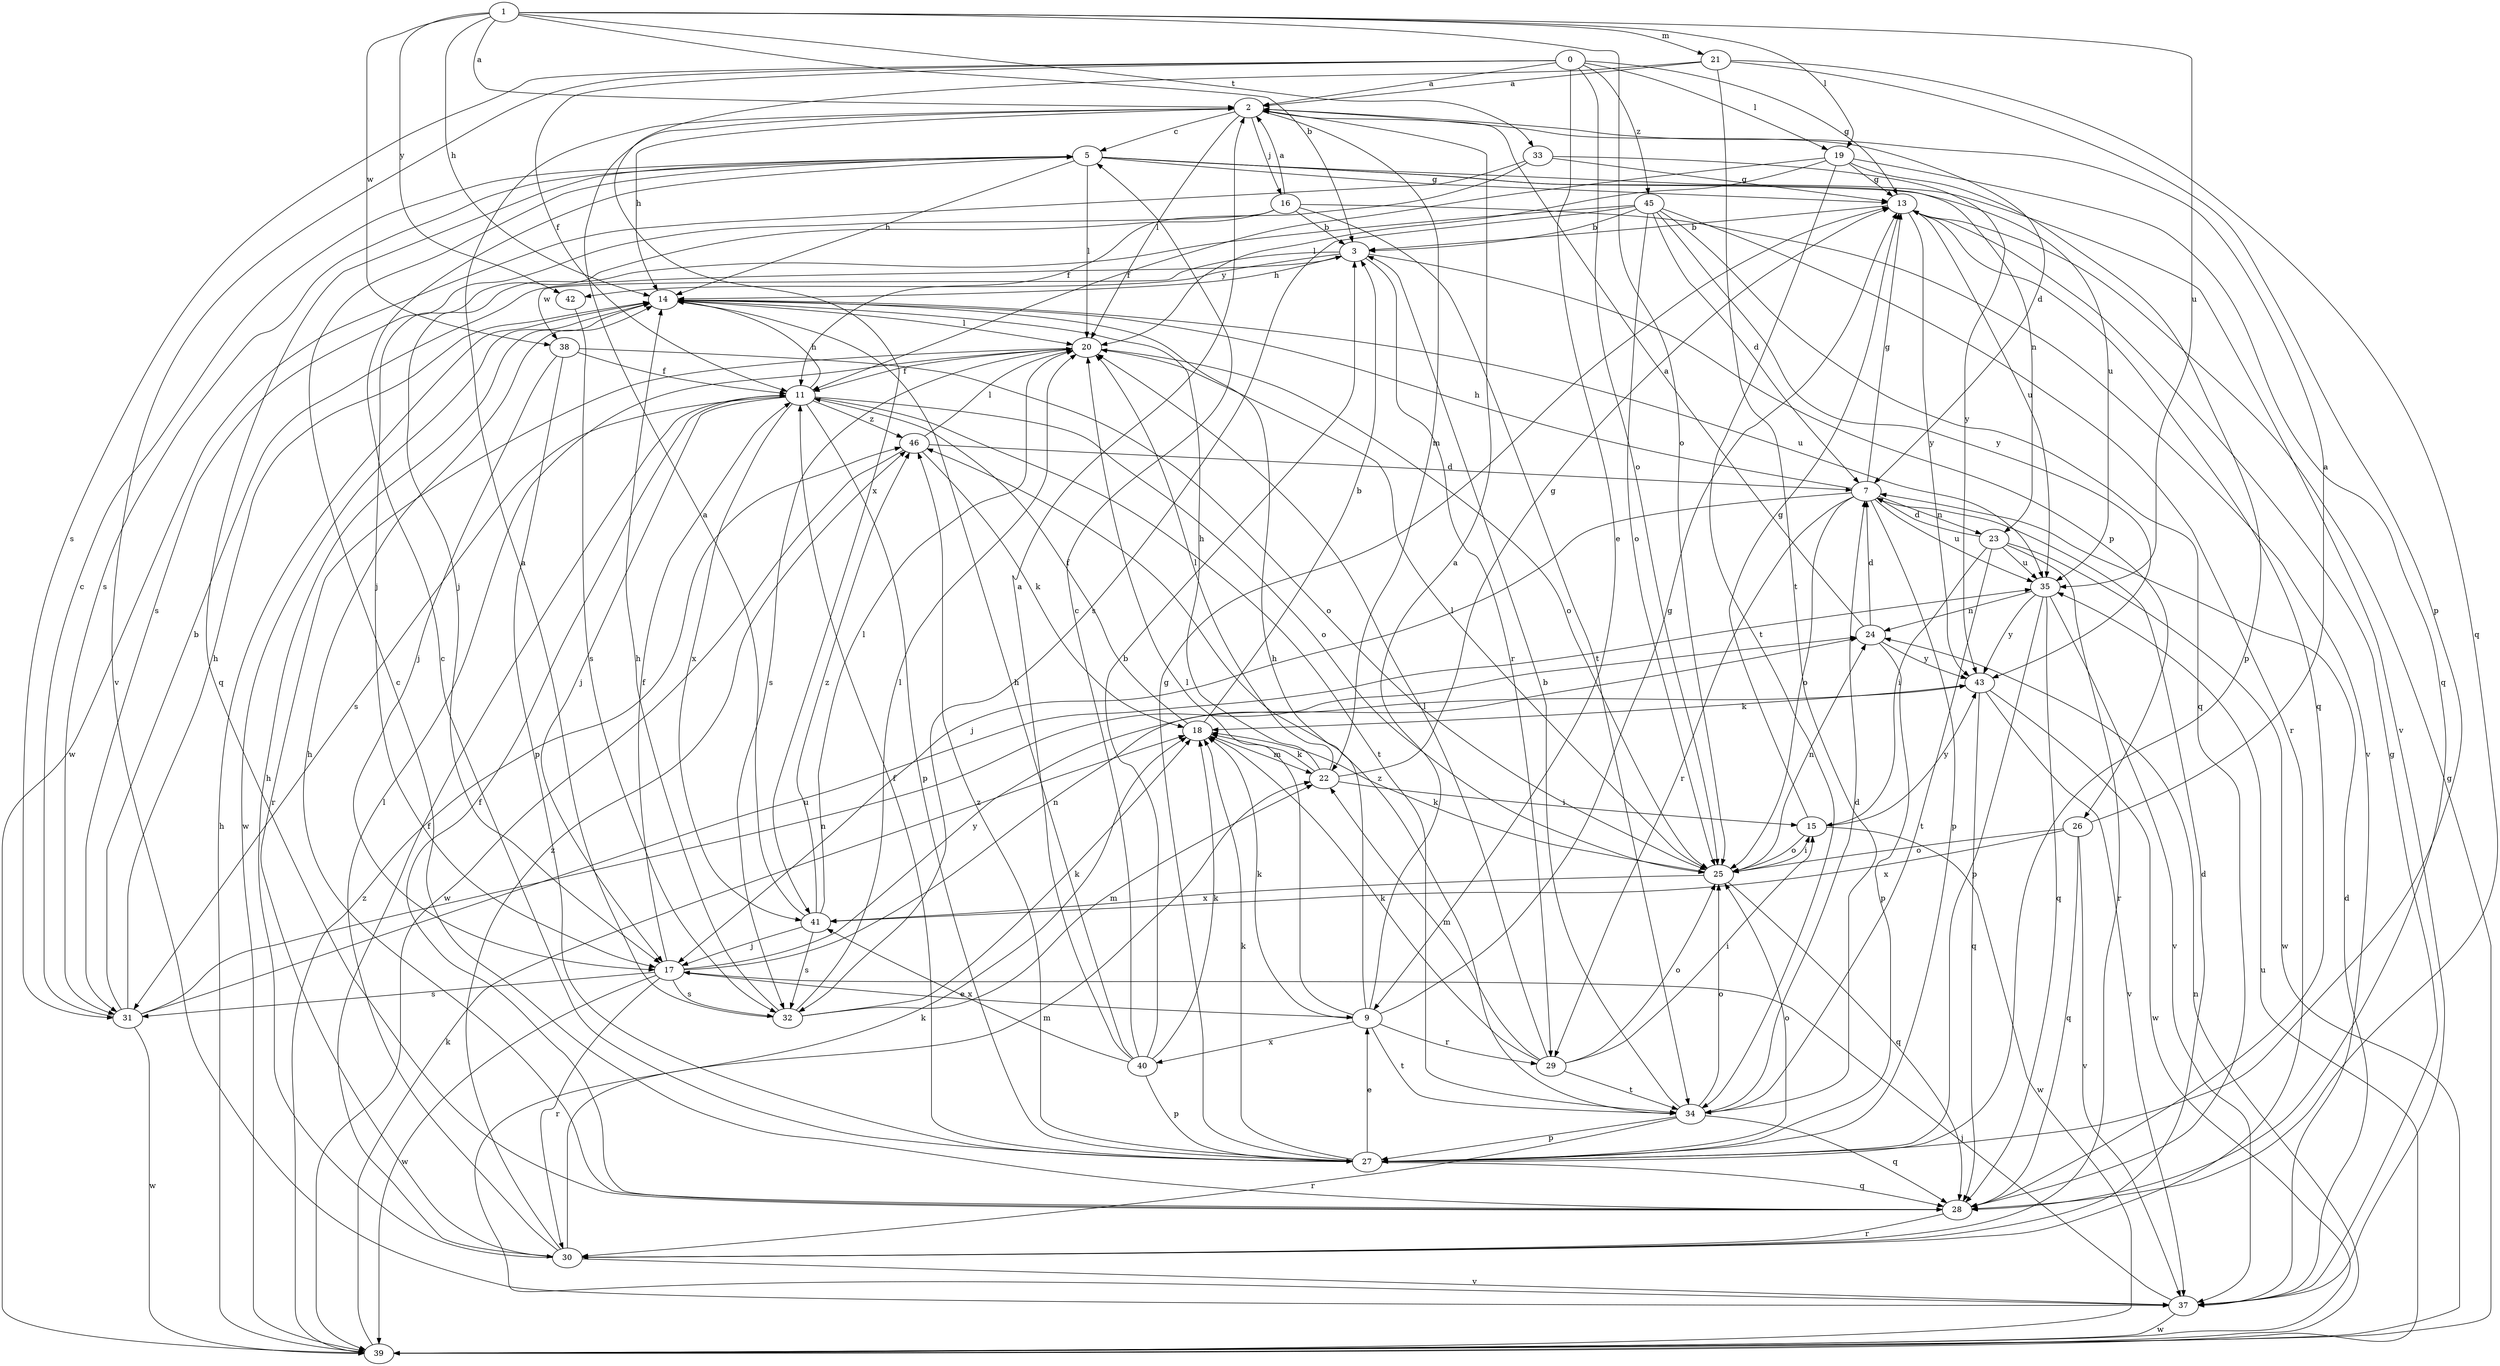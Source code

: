 strict digraph  {
0;
1;
2;
3;
5;
7;
9;
11;
13;
14;
15;
16;
17;
18;
19;
20;
21;
22;
23;
24;
25;
26;
27;
28;
29;
30;
31;
32;
33;
34;
35;
37;
38;
39;
40;
41;
42;
43;
45;
46;
0 -> 2  [label=a];
0 -> 9  [label=e];
0 -> 11  [label=f];
0 -> 13  [label=g];
0 -> 19  [label=l];
0 -> 25  [label=o];
0 -> 31  [label=s];
0 -> 37  [label=v];
0 -> 45  [label=z];
1 -> 2  [label=a];
1 -> 3  [label=b];
1 -> 14  [label=h];
1 -> 19  [label=l];
1 -> 21  [label=m];
1 -> 25  [label=o];
1 -> 33  [label=t];
1 -> 35  [label=u];
1 -> 38  [label=w];
1 -> 42  [label=y];
2 -> 5  [label=c];
2 -> 7  [label=d];
2 -> 14  [label=h];
2 -> 16  [label=j];
2 -> 20  [label=l];
2 -> 22  [label=m];
3 -> 14  [label=h];
3 -> 26  [label=p];
3 -> 29  [label=r];
3 -> 38  [label=w];
3 -> 42  [label=y];
5 -> 13  [label=g];
5 -> 14  [label=h];
5 -> 20  [label=l];
5 -> 23  [label=n];
5 -> 28  [label=q];
5 -> 31  [label=s];
5 -> 35  [label=u];
5 -> 37  [label=v];
7 -> 13  [label=g];
7 -> 14  [label=h];
7 -> 17  [label=j];
7 -> 23  [label=n];
7 -> 25  [label=o];
7 -> 27  [label=p];
7 -> 29  [label=r];
7 -> 35  [label=u];
9 -> 2  [label=a];
9 -> 13  [label=g];
9 -> 14  [label=h];
9 -> 18  [label=k];
9 -> 20  [label=l];
9 -> 29  [label=r];
9 -> 34  [label=t];
9 -> 40  [label=x];
11 -> 14  [label=h];
11 -> 17  [label=j];
11 -> 25  [label=o];
11 -> 27  [label=p];
11 -> 31  [label=s];
11 -> 34  [label=t];
11 -> 41  [label=x];
11 -> 46  [label=z];
13 -> 3  [label=b];
13 -> 28  [label=q];
13 -> 35  [label=u];
13 -> 43  [label=y];
14 -> 20  [label=l];
14 -> 35  [label=u];
14 -> 39  [label=w];
15 -> 13  [label=g];
15 -> 25  [label=o];
15 -> 39  [label=w];
15 -> 43  [label=y];
16 -> 2  [label=a];
16 -> 3  [label=b];
16 -> 17  [label=j];
16 -> 31  [label=s];
16 -> 34  [label=t];
16 -> 37  [label=v];
17 -> 9  [label=e];
17 -> 11  [label=f];
17 -> 24  [label=n];
17 -> 30  [label=r];
17 -> 31  [label=s];
17 -> 32  [label=s];
17 -> 39  [label=w];
17 -> 43  [label=y];
18 -> 3  [label=b];
18 -> 11  [label=f];
18 -> 22  [label=m];
19 -> 11  [label=f];
19 -> 13  [label=g];
19 -> 20  [label=l];
19 -> 27  [label=p];
19 -> 28  [label=q];
19 -> 34  [label=t];
20 -> 11  [label=f];
20 -> 25  [label=o];
20 -> 30  [label=r];
20 -> 32  [label=s];
21 -> 2  [label=a];
21 -> 27  [label=p];
21 -> 28  [label=q];
21 -> 34  [label=t];
21 -> 41  [label=x];
22 -> 13  [label=g];
22 -> 14  [label=h];
22 -> 15  [label=i];
22 -> 18  [label=k];
22 -> 20  [label=l];
23 -> 7  [label=d];
23 -> 15  [label=i];
23 -> 30  [label=r];
23 -> 34  [label=t];
23 -> 35  [label=u];
23 -> 39  [label=w];
24 -> 2  [label=a];
24 -> 7  [label=d];
24 -> 27  [label=p];
24 -> 43  [label=y];
25 -> 15  [label=i];
25 -> 18  [label=k];
25 -> 20  [label=l];
25 -> 24  [label=n];
25 -> 28  [label=q];
25 -> 41  [label=x];
26 -> 2  [label=a];
26 -> 25  [label=o];
26 -> 28  [label=q];
26 -> 37  [label=v];
26 -> 41  [label=x];
27 -> 5  [label=c];
27 -> 9  [label=e];
27 -> 11  [label=f];
27 -> 13  [label=g];
27 -> 18  [label=k];
27 -> 25  [label=o];
27 -> 28  [label=q];
27 -> 46  [label=z];
28 -> 5  [label=c];
28 -> 11  [label=f];
28 -> 14  [label=h];
28 -> 30  [label=r];
29 -> 15  [label=i];
29 -> 18  [label=k];
29 -> 20  [label=l];
29 -> 22  [label=m];
29 -> 25  [label=o];
29 -> 34  [label=t];
30 -> 7  [label=d];
30 -> 11  [label=f];
30 -> 14  [label=h];
30 -> 20  [label=l];
30 -> 22  [label=m];
30 -> 37  [label=v];
30 -> 46  [label=z];
31 -> 3  [label=b];
31 -> 5  [label=c];
31 -> 14  [label=h];
31 -> 24  [label=n];
31 -> 35  [label=u];
31 -> 39  [label=w];
32 -> 2  [label=a];
32 -> 14  [label=h];
32 -> 18  [label=k];
32 -> 20  [label=l];
32 -> 22  [label=m];
33 -> 11  [label=f];
33 -> 13  [label=g];
33 -> 39  [label=w];
33 -> 43  [label=y];
34 -> 3  [label=b];
34 -> 7  [label=d];
34 -> 25  [label=o];
34 -> 27  [label=p];
34 -> 28  [label=q];
34 -> 30  [label=r];
34 -> 46  [label=z];
35 -> 24  [label=n];
35 -> 27  [label=p];
35 -> 28  [label=q];
35 -> 37  [label=v];
35 -> 43  [label=y];
37 -> 7  [label=d];
37 -> 13  [label=g];
37 -> 17  [label=j];
37 -> 18  [label=k];
37 -> 39  [label=w];
38 -> 11  [label=f];
38 -> 17  [label=j];
38 -> 25  [label=o];
38 -> 27  [label=p];
39 -> 13  [label=g];
39 -> 14  [label=h];
39 -> 18  [label=k];
39 -> 24  [label=n];
39 -> 35  [label=u];
39 -> 46  [label=z];
40 -> 2  [label=a];
40 -> 3  [label=b];
40 -> 5  [label=c];
40 -> 14  [label=h];
40 -> 18  [label=k];
40 -> 27  [label=p];
40 -> 41  [label=x];
41 -> 2  [label=a];
41 -> 17  [label=j];
41 -> 20  [label=l];
41 -> 32  [label=s];
41 -> 46  [label=z];
42 -> 32  [label=s];
43 -> 18  [label=k];
43 -> 28  [label=q];
43 -> 37  [label=v];
43 -> 39  [label=w];
45 -> 3  [label=b];
45 -> 7  [label=d];
45 -> 17  [label=j];
45 -> 25  [label=o];
45 -> 28  [label=q];
45 -> 30  [label=r];
45 -> 32  [label=s];
45 -> 43  [label=y];
46 -> 7  [label=d];
46 -> 18  [label=k];
46 -> 20  [label=l];
46 -> 39  [label=w];
}

